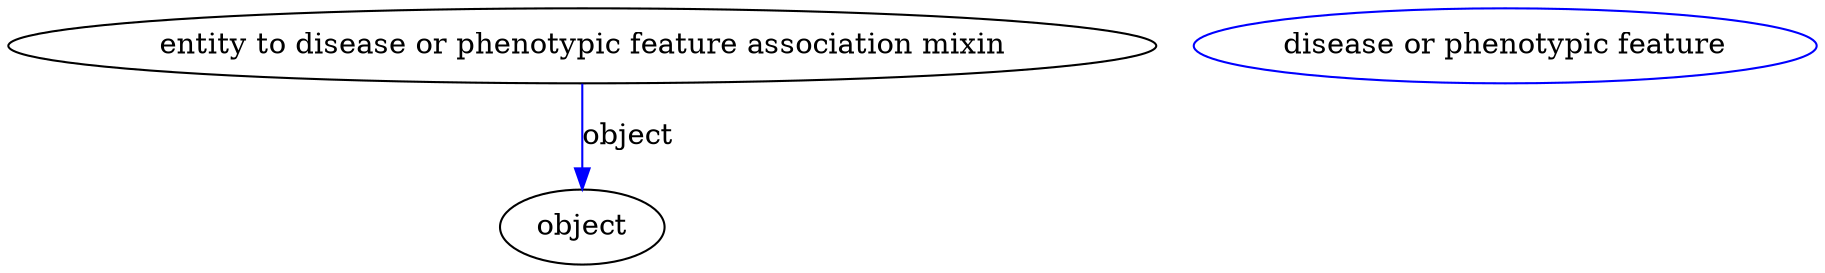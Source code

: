 digraph {
	graph [bb="0,0,868.06,123"];
	node [label="\N"];
	"entity to disease or phenotypic feature association mixin"	 [height=0.5,
		label="entity to disease or phenotypic feature association mixin",
		pos="275.58,105",
		width=7.6549];
	object	 [height=0.5,
		pos="275.58,18",
		width=1.1013];
	"entity to disease or phenotypic feature association mixin" -> object	 [color=blue,
		label=object,
		lp="298.08,61.5",
		pos="e,275.58,36.003 275.58,86.974 275.58,75.192 275.58,59.561 275.58,46.158",
		style=solid];
	"entity to disease or phenotypic feature association mixin_object"	 [color=blue,
		height=0.5,
		label="disease or phenotypic feature",
		pos="718.58,105",
		width=4.1524];
}
